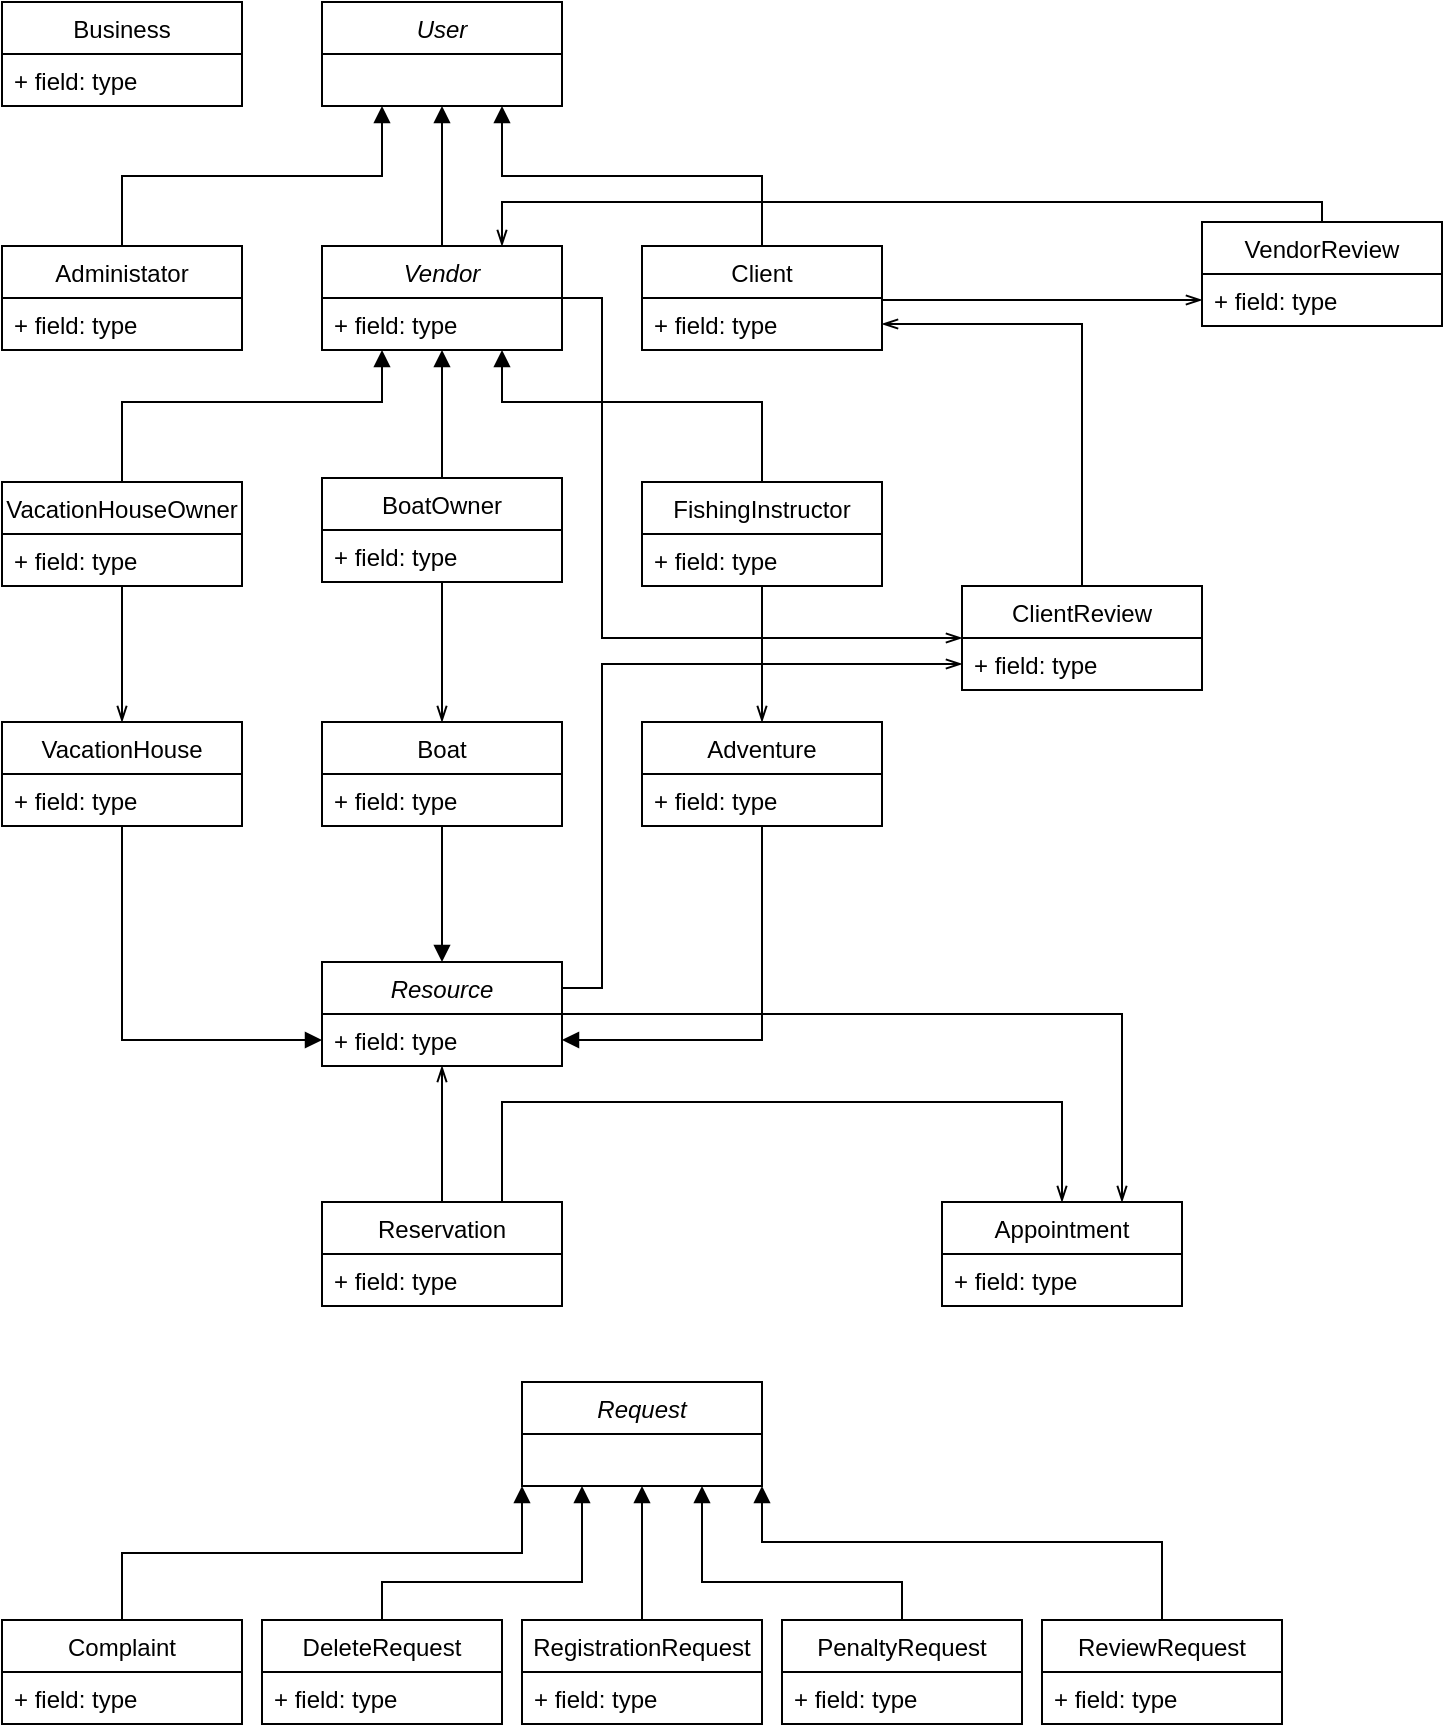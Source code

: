 <mxfile version="17.4.0" type="device"><diagram id="C5RBs43oDa-KdzZeNtuy" name="model"><mxGraphModel dx="804" dy="435" grid="1" gridSize="10" guides="1" tooltips="1" connect="1" arrows="1" fold="1" page="1" pageScale="1" pageWidth="827" pageHeight="1169" math="0" shadow="0"><root><mxCell id="WIyWlLk6GJQsqaUBKTNV-0"/><mxCell id="WIyWlLk6GJQsqaUBKTNV-1" parent="WIyWlLk6GJQsqaUBKTNV-0"/><mxCell id="tK4XEZrQgbp9BDdk06hV-82" value="" style="group" parent="WIyWlLk6GJQsqaUBKTNV-1" vertex="1" connectable="0"><mxGeometry x="40" y="720" width="640" height="171" as="geometry"/></mxCell><mxCell id="tK4XEZrQgbp9BDdk06hV-60" value="Request" style="swimlane;fontStyle=2;childLayout=stackLayout;horizontal=1;startSize=26;fillColor=none;horizontalStack=0;resizeParent=1;resizeParentMax=0;resizeLast=0;collapsible=1;marginBottom=0;" parent="tK4XEZrQgbp9BDdk06hV-82" vertex="1"><mxGeometry x="260" width="120" height="52" as="geometry"/></mxCell><mxCell id="tK4XEZrQgbp9BDdk06hV-81" style="edgeStyle=orthogonalEdgeStyle;rounded=0;orthogonalLoop=1;jettySize=auto;html=1;exitX=0.5;exitY=0;exitDx=0;exitDy=0;entryX=0;entryY=1;entryDx=0;entryDy=0;startArrow=none;startFill=0;endArrow=block;endFill=1;" parent="tK4XEZrQgbp9BDdk06hV-82" source="tK4XEZrQgbp9BDdk06hV-62" target="tK4XEZrQgbp9BDdk06hV-60" edge="1"><mxGeometry relative="1" as="geometry"/></mxCell><mxCell id="tK4XEZrQgbp9BDdk06hV-62" value="Complaint" style="swimlane;fontStyle=0;childLayout=stackLayout;horizontal=1;startSize=26;fillColor=none;horizontalStack=0;resizeParent=1;resizeParentMax=0;resizeLast=0;collapsible=1;marginBottom=0;" parent="tK4XEZrQgbp9BDdk06hV-82" vertex="1"><mxGeometry y="119" width="120" height="52" as="geometry"/></mxCell><mxCell id="tK4XEZrQgbp9BDdk06hV-63" value="+ field: type" style="text;strokeColor=none;fillColor=none;align=left;verticalAlign=top;spacingLeft=4;spacingRight=4;overflow=hidden;rotatable=0;points=[[0,0.5],[1,0.5]];portConstraint=eastwest;" parent="tK4XEZrQgbp9BDdk06hV-62" vertex="1"><mxGeometry y="26" width="120" height="26" as="geometry"/></mxCell><mxCell id="tK4XEZrQgbp9BDdk06hV-80" style="edgeStyle=orthogonalEdgeStyle;rounded=0;orthogonalLoop=1;jettySize=auto;html=1;entryX=0.25;entryY=1;entryDx=0;entryDy=0;startArrow=none;startFill=0;endArrow=block;endFill=1;exitX=0.5;exitY=0;exitDx=0;exitDy=0;" parent="tK4XEZrQgbp9BDdk06hV-82" source="tK4XEZrQgbp9BDdk06hV-64" target="tK4XEZrQgbp9BDdk06hV-60" edge="1"><mxGeometry relative="1" as="geometry"><Array as="points"><mxPoint x="190" y="100"/><mxPoint x="290" y="100"/></Array></mxGeometry></mxCell><mxCell id="tK4XEZrQgbp9BDdk06hV-64" value="DeleteRequest" style="swimlane;fontStyle=0;childLayout=stackLayout;horizontal=1;startSize=26;fillColor=none;horizontalStack=0;resizeParent=1;resizeParentMax=0;resizeLast=0;collapsible=1;marginBottom=0;" parent="tK4XEZrQgbp9BDdk06hV-82" vertex="1"><mxGeometry x="130" y="119" width="120" height="52" as="geometry"/></mxCell><mxCell id="tK4XEZrQgbp9BDdk06hV-65" value="+ field: type" style="text;strokeColor=none;fillColor=none;align=left;verticalAlign=top;spacingLeft=4;spacingRight=4;overflow=hidden;rotatable=0;points=[[0,0.5],[1,0.5]];portConstraint=eastwest;" parent="tK4XEZrQgbp9BDdk06hV-64" vertex="1"><mxGeometry y="26" width="120" height="26" as="geometry"/></mxCell><mxCell id="tK4XEZrQgbp9BDdk06hV-77" style="edgeStyle=orthogonalEdgeStyle;rounded=0;orthogonalLoop=1;jettySize=auto;html=1;entryX=0.5;entryY=1;entryDx=0;entryDy=0;startArrow=none;startFill=0;endArrow=block;endFill=1;" parent="tK4XEZrQgbp9BDdk06hV-82" source="tK4XEZrQgbp9BDdk06hV-66" target="tK4XEZrQgbp9BDdk06hV-60" edge="1"><mxGeometry relative="1" as="geometry"/></mxCell><mxCell id="tK4XEZrQgbp9BDdk06hV-66" value="RegistrationRequest" style="swimlane;fontStyle=0;childLayout=stackLayout;horizontal=1;startSize=26;fillColor=none;horizontalStack=0;resizeParent=1;resizeParentMax=0;resizeLast=0;collapsible=1;marginBottom=0;" parent="tK4XEZrQgbp9BDdk06hV-82" vertex="1"><mxGeometry x="260" y="119" width="120" height="52" as="geometry"/></mxCell><mxCell id="tK4XEZrQgbp9BDdk06hV-67" value="+ field: type" style="text;strokeColor=none;fillColor=none;align=left;verticalAlign=top;spacingLeft=4;spacingRight=4;overflow=hidden;rotatable=0;points=[[0,0.5],[1,0.5]];portConstraint=eastwest;" parent="tK4XEZrQgbp9BDdk06hV-66" vertex="1"><mxGeometry y="26" width="120" height="26" as="geometry"/></mxCell><mxCell id="tK4XEZrQgbp9BDdk06hV-78" style="edgeStyle=orthogonalEdgeStyle;rounded=0;orthogonalLoop=1;jettySize=auto;html=1;exitX=0.5;exitY=0;exitDx=0;exitDy=0;entryX=0.75;entryY=1;entryDx=0;entryDy=0;startArrow=none;startFill=0;endArrow=block;endFill=1;" parent="tK4XEZrQgbp9BDdk06hV-82" source="tK4XEZrQgbp9BDdk06hV-68" target="tK4XEZrQgbp9BDdk06hV-60" edge="1"><mxGeometry relative="1" as="geometry"><Array as="points"><mxPoint x="450" y="100"/><mxPoint x="350" y="100"/></Array></mxGeometry></mxCell><mxCell id="tK4XEZrQgbp9BDdk06hV-68" value="PenaltyRequest" style="swimlane;fontStyle=0;childLayout=stackLayout;horizontal=1;startSize=26;fillColor=none;horizontalStack=0;resizeParent=1;resizeParentMax=0;resizeLast=0;collapsible=1;marginBottom=0;" parent="tK4XEZrQgbp9BDdk06hV-82" vertex="1"><mxGeometry x="390" y="119" width="120" height="52" as="geometry"/></mxCell><mxCell id="tK4XEZrQgbp9BDdk06hV-69" value="+ field: type" style="text;strokeColor=none;fillColor=none;align=left;verticalAlign=top;spacingLeft=4;spacingRight=4;overflow=hidden;rotatable=0;points=[[0,0.5],[1,0.5]];portConstraint=eastwest;" parent="tK4XEZrQgbp9BDdk06hV-68" vertex="1"><mxGeometry y="26" width="120" height="26" as="geometry"/></mxCell><mxCell id="tK4XEZrQgbp9BDdk06hV-79" style="edgeStyle=orthogonalEdgeStyle;rounded=0;orthogonalLoop=1;jettySize=auto;html=1;entryX=1;entryY=1;entryDx=0;entryDy=0;startArrow=none;startFill=0;endArrow=block;endFill=1;" parent="tK4XEZrQgbp9BDdk06hV-82" source="tK4XEZrQgbp9BDdk06hV-70" target="tK4XEZrQgbp9BDdk06hV-60" edge="1"><mxGeometry relative="1" as="geometry"><Array as="points"><mxPoint x="580" y="80"/><mxPoint x="380" y="80"/></Array></mxGeometry></mxCell><mxCell id="tK4XEZrQgbp9BDdk06hV-70" value="ReviewRequest" style="swimlane;fontStyle=0;childLayout=stackLayout;horizontal=1;startSize=26;fillColor=none;horizontalStack=0;resizeParent=1;resizeParentMax=0;resizeLast=0;collapsible=1;marginBottom=0;" parent="tK4XEZrQgbp9BDdk06hV-82" vertex="1"><mxGeometry x="520" y="119" width="120" height="52" as="geometry"/></mxCell><mxCell id="tK4XEZrQgbp9BDdk06hV-71" value="+ field: type" style="text;strokeColor=none;fillColor=none;align=left;verticalAlign=top;spacingLeft=4;spacingRight=4;overflow=hidden;rotatable=0;points=[[0,0.5],[1,0.5]];portConstraint=eastwest;" parent="tK4XEZrQgbp9BDdk06hV-70" vertex="1"><mxGeometry y="26" width="120" height="26" as="geometry"/></mxCell><mxCell id="U22GqWl2a4mMI8AbdC52-0" value="" style="group" parent="WIyWlLk6GJQsqaUBKTNV-1" vertex="1" connectable="0"><mxGeometry x="40" y="30" width="720" height="652" as="geometry"/></mxCell><mxCell id="tK4XEZrQgbp9BDdk06hV-23" value="" style="group" parent="U22GqWl2a4mMI8AbdC52-0" vertex="1" connectable="0"><mxGeometry y="30" width="440" height="262" as="geometry"/></mxCell><mxCell id="tK4XEZrQgbp9BDdk06hV-1" value="Administator" style="swimlane;fontStyle=0;childLayout=stackLayout;horizontal=1;startSize=26;fillColor=none;horizontalStack=0;resizeParent=1;resizeParentMax=0;resizeLast=0;collapsible=1;marginBottom=0;" parent="tK4XEZrQgbp9BDdk06hV-23" vertex="1"><mxGeometry y="92" width="120" height="52" as="geometry"/></mxCell><mxCell id="tK4XEZrQgbp9BDdk06hV-2" value="+ field: type" style="text;strokeColor=none;fillColor=none;align=left;verticalAlign=top;spacingLeft=4;spacingRight=4;overflow=hidden;rotatable=0;points=[[0,0.5],[1,0.5]];portConstraint=eastwest;" parent="tK4XEZrQgbp9BDdk06hV-1" vertex="1"><mxGeometry y="26" width="120" height="26" as="geometry"/></mxCell><mxCell id="tK4XEZrQgbp9BDdk06hV-5" value="Vendor" style="swimlane;fontStyle=2;childLayout=stackLayout;horizontal=1;startSize=26;fillColor=none;horizontalStack=0;resizeParent=1;resizeParentMax=0;resizeLast=0;collapsible=1;marginBottom=0;" parent="tK4XEZrQgbp9BDdk06hV-23" vertex="1"><mxGeometry x="160" y="92" width="120" height="52" as="geometry"/></mxCell><mxCell id="tK4XEZrQgbp9BDdk06hV-6" value="+ field: type" style="text;strokeColor=none;fillColor=none;align=left;verticalAlign=top;spacingLeft=4;spacingRight=4;overflow=hidden;rotatable=0;points=[[0,0.5],[1,0.5]];portConstraint=eastwest;" parent="tK4XEZrQgbp9BDdk06hV-5" vertex="1"><mxGeometry y="26" width="120" height="26" as="geometry"/></mxCell><mxCell id="tK4XEZrQgbp9BDdk06hV-7" value="Client" style="swimlane;fontStyle=0;childLayout=stackLayout;horizontal=1;startSize=26;fillColor=none;horizontalStack=0;resizeParent=1;resizeParentMax=0;resizeLast=0;collapsible=1;marginBottom=0;" parent="tK4XEZrQgbp9BDdk06hV-23" vertex="1"><mxGeometry x="320" y="92" width="120" height="52" as="geometry"/></mxCell><mxCell id="tK4XEZrQgbp9BDdk06hV-8" value="+ field: type" style="text;strokeColor=none;fillColor=none;align=left;verticalAlign=top;spacingLeft=4;spacingRight=4;overflow=hidden;rotatable=0;points=[[0,0.5],[1,0.5]];portConstraint=eastwest;" parent="tK4XEZrQgbp9BDdk06hV-7" vertex="1"><mxGeometry y="26" width="120" height="26" as="geometry"/></mxCell><mxCell id="tK4XEZrQgbp9BDdk06hV-22" value="" style="edgeStyle=orthogonalEdgeStyle;rounded=0;orthogonalLoop=1;jettySize=auto;html=1;endArrow=block;endFill=1;" parent="tK4XEZrQgbp9BDdk06hV-23" source="tK4XEZrQgbp9BDdk06hV-10" target="tK4XEZrQgbp9BDdk06hV-5" edge="1"><mxGeometry relative="1" as="geometry"><Array as="points"><mxPoint x="60" y="170"/><mxPoint x="190" y="170"/></Array></mxGeometry></mxCell><mxCell id="tK4XEZrQgbp9BDdk06hV-10" value="VacationHouseOwner" style="swimlane;fontStyle=0;childLayout=stackLayout;horizontal=1;startSize=26;fillColor=none;horizontalStack=0;resizeParent=1;resizeParentMax=0;resizeLast=0;collapsible=1;marginBottom=0;" parent="tK4XEZrQgbp9BDdk06hV-23" vertex="1"><mxGeometry y="210" width="120" height="52" as="geometry"/></mxCell><mxCell id="tK4XEZrQgbp9BDdk06hV-11" value="+ field: type" style="text;strokeColor=none;fillColor=none;align=left;verticalAlign=top;spacingLeft=4;spacingRight=4;overflow=hidden;rotatable=0;points=[[0,0.5],[1,0.5]];portConstraint=eastwest;" parent="tK4XEZrQgbp9BDdk06hV-10" vertex="1"><mxGeometry y="26" width="120" height="26" as="geometry"/></mxCell><mxCell id="tK4XEZrQgbp9BDdk06hV-20" style="edgeStyle=orthogonalEdgeStyle;rounded=0;orthogonalLoop=1;jettySize=auto;html=1;endArrow=block;endFill=1;" parent="tK4XEZrQgbp9BDdk06hV-23" source="tK4XEZrQgbp9BDdk06hV-12" target="tK4XEZrQgbp9BDdk06hV-5" edge="1"><mxGeometry relative="1" as="geometry"/></mxCell><mxCell id="tK4XEZrQgbp9BDdk06hV-12" value="BoatOwner" style="swimlane;fontStyle=0;childLayout=stackLayout;horizontal=1;startSize=26;fillColor=none;horizontalStack=0;resizeParent=1;resizeParentMax=0;resizeLast=0;collapsible=1;marginBottom=0;" parent="tK4XEZrQgbp9BDdk06hV-23" vertex="1"><mxGeometry x="160" y="208" width="120" height="52" as="geometry"/></mxCell><mxCell id="tK4XEZrQgbp9BDdk06hV-13" value="+ field: type" style="text;strokeColor=none;fillColor=none;align=left;verticalAlign=top;spacingLeft=4;spacingRight=4;overflow=hidden;rotatable=0;points=[[0,0.5],[1,0.5]];portConstraint=eastwest;" parent="tK4XEZrQgbp9BDdk06hV-12" vertex="1"><mxGeometry y="26" width="120" height="26" as="geometry"/></mxCell><mxCell id="tK4XEZrQgbp9BDdk06hV-21" style="edgeStyle=orthogonalEdgeStyle;rounded=0;orthogonalLoop=1;jettySize=auto;html=1;endArrow=block;endFill=1;" parent="tK4XEZrQgbp9BDdk06hV-23" source="tK4XEZrQgbp9BDdk06hV-14" target="tK4XEZrQgbp9BDdk06hV-5" edge="1"><mxGeometry relative="1" as="geometry"><Array as="points"><mxPoint x="380" y="170"/><mxPoint x="250" y="170"/></Array></mxGeometry></mxCell><mxCell id="tK4XEZrQgbp9BDdk06hV-14" value="FishingInstructor" style="swimlane;fontStyle=0;childLayout=stackLayout;horizontal=1;startSize=26;fillColor=none;horizontalStack=0;resizeParent=1;resizeParentMax=0;resizeLast=0;collapsible=1;marginBottom=0;" parent="tK4XEZrQgbp9BDdk06hV-23" vertex="1"><mxGeometry x="320" y="210" width="120" height="52" as="geometry"/></mxCell><mxCell id="tK4XEZrQgbp9BDdk06hV-15" value="+ field: type" style="text;strokeColor=none;fillColor=none;align=left;verticalAlign=top;spacingLeft=4;spacingRight=4;overflow=hidden;rotatable=0;points=[[0,0.5],[1,0.5]];portConstraint=eastwest;" parent="tK4XEZrQgbp9BDdk06hV-14" vertex="1"><mxGeometry y="26" width="120" height="26" as="geometry"/></mxCell><mxCell id="tK4XEZrQgbp9BDdk06hV-35" value="" style="edgeStyle=orthogonalEdgeStyle;rounded=0;orthogonalLoop=1;jettySize=auto;html=1;endArrow=openThin;endFill=0;entryX=0.5;entryY=0;entryDx=0;entryDy=0;" parent="U22GqWl2a4mMI8AbdC52-0" source="tK4XEZrQgbp9BDdk06hV-12" target="tK4XEZrQgbp9BDdk06hV-28" edge="1"><mxGeometry relative="1" as="geometry"/></mxCell><mxCell id="tK4XEZrQgbp9BDdk06hV-37" value="" style="edgeStyle=orthogonalEdgeStyle;rounded=0;orthogonalLoop=1;jettySize=auto;html=1;endArrow=openThin;endFill=0;entryX=0.5;entryY=0;entryDx=0;entryDy=0;" parent="U22GqWl2a4mMI8AbdC52-0" source="tK4XEZrQgbp9BDdk06hV-14" target="tK4XEZrQgbp9BDdk06hV-30" edge="1"><mxGeometry relative="1" as="geometry"/></mxCell><mxCell id="tK4XEZrQgbp9BDdk06hV-38" value="" style="edgeStyle=orthogonalEdgeStyle;rounded=0;orthogonalLoop=1;jettySize=auto;html=1;endArrow=openThin;endFill=0;entryX=0.5;entryY=0;entryDx=0;entryDy=0;" parent="U22GqWl2a4mMI8AbdC52-0" source="tK4XEZrQgbp9BDdk06hV-10" target="tK4XEZrQgbp9BDdk06hV-26" edge="1"><mxGeometry relative="1" as="geometry"/></mxCell><mxCell id="fFhpdFwxf9APkF8pNeJv-0" value="User" style="swimlane;fontStyle=2;childLayout=stackLayout;horizontal=1;startSize=26;fillColor=none;horizontalStack=0;resizeParent=1;resizeParentMax=0;resizeLast=0;collapsible=1;marginBottom=0;" parent="U22GqWl2a4mMI8AbdC52-0" vertex="1"><mxGeometry x="160" width="120" height="52" as="geometry"/></mxCell><mxCell id="tK4XEZrQgbp9BDdk06hV-19" style="edgeStyle=orthogonalEdgeStyle;rounded=0;orthogonalLoop=1;jettySize=auto;html=1;exitX=0.5;exitY=0;exitDx=0;exitDy=0;entryX=0.25;entryY=1;entryDx=0;entryDy=0;endArrow=block;endFill=1;" parent="U22GqWl2a4mMI8AbdC52-0" source="tK4XEZrQgbp9BDdk06hV-1" target="fFhpdFwxf9APkF8pNeJv-0" edge="1"><mxGeometry relative="1" as="geometry"/></mxCell><mxCell id="tK4XEZrQgbp9BDdk06hV-17" style="edgeStyle=orthogonalEdgeStyle;rounded=0;orthogonalLoop=1;jettySize=auto;html=1;entryX=0.5;entryY=1;entryDx=0;entryDy=0;endArrow=block;endFill=1;" parent="U22GqWl2a4mMI8AbdC52-0" source="tK4XEZrQgbp9BDdk06hV-5" target="fFhpdFwxf9APkF8pNeJv-0" edge="1"><mxGeometry relative="1" as="geometry"/></mxCell><mxCell id="tK4XEZrQgbp9BDdk06hV-18" style="edgeStyle=orthogonalEdgeStyle;rounded=0;orthogonalLoop=1;jettySize=auto;html=1;exitX=0.5;exitY=0;exitDx=0;exitDy=0;entryX=0.75;entryY=1;entryDx=0;entryDy=0;endArrow=block;endFill=1;" parent="U22GqWl2a4mMI8AbdC52-0" source="tK4XEZrQgbp9BDdk06hV-7" target="fFhpdFwxf9APkF8pNeJv-0" edge="1"><mxGeometry relative="1" as="geometry"/></mxCell><mxCell id="tK4XEZrQgbp9BDdk06hV-39" value="" style="group" parent="U22GqWl2a4mMI8AbdC52-0" vertex="1" connectable="0"><mxGeometry y="360" width="440" height="172" as="geometry"/></mxCell><mxCell id="tK4XEZrQgbp9BDdk06hV-24" value="Resource" style="swimlane;fontStyle=2;childLayout=stackLayout;horizontal=1;startSize=26;fillColor=none;horizontalStack=0;resizeParent=1;resizeParentMax=0;resizeLast=0;collapsible=1;marginBottom=0;" parent="tK4XEZrQgbp9BDdk06hV-39" vertex="1"><mxGeometry x="160" y="120" width="120" height="52" as="geometry"/></mxCell><mxCell id="tK4XEZrQgbp9BDdk06hV-25" value="+ field: type" style="text;strokeColor=none;fillColor=none;align=left;verticalAlign=top;spacingLeft=4;spacingRight=4;overflow=hidden;rotatable=0;points=[[0,0.5],[1,0.5]];portConstraint=eastwest;" parent="tK4XEZrQgbp9BDdk06hV-24" vertex="1"><mxGeometry y="26" width="120" height="26" as="geometry"/></mxCell><mxCell id="tK4XEZrQgbp9BDdk06hV-34" value="" style="edgeStyle=orthogonalEdgeStyle;rounded=0;orthogonalLoop=1;jettySize=auto;html=1;endArrow=block;endFill=1;" parent="tK4XEZrQgbp9BDdk06hV-39" source="tK4XEZrQgbp9BDdk06hV-26" target="tK4XEZrQgbp9BDdk06hV-25" edge="1"><mxGeometry relative="1" as="geometry"/></mxCell><mxCell id="tK4XEZrQgbp9BDdk06hV-26" value="VacationHouse" style="swimlane;fontStyle=0;childLayout=stackLayout;horizontal=1;startSize=26;fillColor=none;horizontalStack=0;resizeParent=1;resizeParentMax=0;resizeLast=0;collapsible=1;marginBottom=0;" parent="tK4XEZrQgbp9BDdk06hV-39" vertex="1"><mxGeometry width="120" height="52" as="geometry"/></mxCell><mxCell id="tK4XEZrQgbp9BDdk06hV-27" value="+ field: type" style="text;strokeColor=none;fillColor=none;align=left;verticalAlign=top;spacingLeft=4;spacingRight=4;overflow=hidden;rotatable=0;points=[[0,0.5],[1,0.5]];portConstraint=eastwest;" parent="tK4XEZrQgbp9BDdk06hV-26" vertex="1"><mxGeometry y="26" width="120" height="26" as="geometry"/></mxCell><mxCell id="tK4XEZrQgbp9BDdk06hV-32" value="" style="edgeStyle=orthogonalEdgeStyle;rounded=0;orthogonalLoop=1;jettySize=auto;html=1;endArrow=block;endFill=1;entryX=0.5;entryY=0;entryDx=0;entryDy=0;" parent="tK4XEZrQgbp9BDdk06hV-39" source="tK4XEZrQgbp9BDdk06hV-28" target="tK4XEZrQgbp9BDdk06hV-24" edge="1"><mxGeometry relative="1" as="geometry"/></mxCell><mxCell id="tK4XEZrQgbp9BDdk06hV-28" value="Boat" style="swimlane;fontStyle=0;childLayout=stackLayout;horizontal=1;startSize=26;fillColor=none;horizontalStack=0;resizeParent=1;resizeParentMax=0;resizeLast=0;collapsible=1;marginBottom=0;" parent="tK4XEZrQgbp9BDdk06hV-39" vertex="1"><mxGeometry x="160" width="120" height="52" as="geometry"/></mxCell><mxCell id="tK4XEZrQgbp9BDdk06hV-29" value="+ field: type" style="text;strokeColor=none;fillColor=none;align=left;verticalAlign=top;spacingLeft=4;spacingRight=4;overflow=hidden;rotatable=0;points=[[0,0.5],[1,0.5]];portConstraint=eastwest;" parent="tK4XEZrQgbp9BDdk06hV-28" vertex="1"><mxGeometry y="26" width="120" height="26" as="geometry"/></mxCell><mxCell id="tK4XEZrQgbp9BDdk06hV-33" value="" style="edgeStyle=orthogonalEdgeStyle;rounded=0;orthogonalLoop=1;jettySize=auto;html=1;endArrow=block;endFill=1;" parent="tK4XEZrQgbp9BDdk06hV-39" source="tK4XEZrQgbp9BDdk06hV-30" target="tK4XEZrQgbp9BDdk06hV-25" edge="1"><mxGeometry relative="1" as="geometry"/></mxCell><mxCell id="tK4XEZrQgbp9BDdk06hV-30" value="Adventure" style="swimlane;fontStyle=0;childLayout=stackLayout;horizontal=1;startSize=26;fillColor=none;horizontalStack=0;resizeParent=1;resizeParentMax=0;resizeLast=0;collapsible=1;marginBottom=0;" parent="tK4XEZrQgbp9BDdk06hV-39" vertex="1"><mxGeometry x="320" width="120" height="52" as="geometry"/></mxCell><mxCell id="tK4XEZrQgbp9BDdk06hV-31" value="+ field: type" style="text;strokeColor=none;fillColor=none;align=left;verticalAlign=top;spacingLeft=4;spacingRight=4;overflow=hidden;rotatable=0;points=[[0,0.5],[1,0.5]];portConstraint=eastwest;" parent="tK4XEZrQgbp9BDdk06hV-30" vertex="1"><mxGeometry y="26" width="120" height="26" as="geometry"/></mxCell><mxCell id="tK4XEZrQgbp9BDdk06hV-42" value="" style="edgeStyle=orthogonalEdgeStyle;rounded=0;orthogonalLoop=1;jettySize=auto;html=1;endArrow=openThin;endFill=0;" parent="U22GqWl2a4mMI8AbdC52-0" source="tK4XEZrQgbp9BDdk06hV-40" target="tK4XEZrQgbp9BDdk06hV-24" edge="1"><mxGeometry relative="1" as="geometry"/></mxCell><mxCell id="tK4XEZrQgbp9BDdk06hV-40" value="Reservation" style="swimlane;fontStyle=0;childLayout=stackLayout;horizontal=1;startSize=26;fillColor=none;horizontalStack=0;resizeParent=1;resizeParentMax=0;resizeLast=0;collapsible=1;marginBottom=0;" parent="U22GqWl2a4mMI8AbdC52-0" vertex="1"><mxGeometry x="160" y="600" width="120" height="52" as="geometry"/></mxCell><mxCell id="tK4XEZrQgbp9BDdk06hV-41" value="+ field: type" style="text;strokeColor=none;fillColor=none;align=left;verticalAlign=top;spacingLeft=4;spacingRight=4;overflow=hidden;rotatable=0;points=[[0,0.5],[1,0.5]];portConstraint=eastwest;" parent="tK4XEZrQgbp9BDdk06hV-40" vertex="1"><mxGeometry y="26" width="120" height="26" as="geometry"/></mxCell><mxCell id="tK4XEZrQgbp9BDdk06hV-49" value="" style="edgeStyle=orthogonalEdgeStyle;rounded=0;orthogonalLoop=1;jettySize=auto;html=1;endArrow=none;endFill=0;entryX=1;entryY=0.5;entryDx=0;entryDy=0;startArrow=openThin;startFill=0;" parent="U22GqWl2a4mMI8AbdC52-0" source="tK4XEZrQgbp9BDdk06hV-43" target="tK4XEZrQgbp9BDdk06hV-5" edge="1"><mxGeometry relative="1" as="geometry"><Array as="points"><mxPoint x="300" y="318"/><mxPoint x="300" y="148"/></Array></mxGeometry></mxCell><mxCell id="tK4XEZrQgbp9BDdk06hV-51" style="edgeStyle=orthogonalEdgeStyle;rounded=0;orthogonalLoop=1;jettySize=auto;html=1;entryX=1;entryY=0.5;entryDx=0;entryDy=0;startArrow=none;startFill=0;endArrow=openThin;endFill=0;" parent="U22GqWl2a4mMI8AbdC52-0" source="tK4XEZrQgbp9BDdk06hV-43" target="tK4XEZrQgbp9BDdk06hV-8" edge="1"><mxGeometry relative="1" as="geometry"/></mxCell><mxCell id="tK4XEZrQgbp9BDdk06hV-43" value="ClientReview" style="swimlane;fontStyle=0;childLayout=stackLayout;horizontal=1;startSize=26;fillColor=none;horizontalStack=0;resizeParent=1;resizeParentMax=0;resizeLast=0;collapsible=1;marginBottom=0;" parent="U22GqWl2a4mMI8AbdC52-0" vertex="1"><mxGeometry x="480" y="292" width="120" height="52" as="geometry"/></mxCell><mxCell id="tK4XEZrQgbp9BDdk06hV-44" value="+ field: type" style="text;strokeColor=none;fillColor=none;align=left;verticalAlign=top;spacingLeft=4;spacingRight=4;overflow=hidden;rotatable=0;points=[[0,0.5],[1,0.5]];portConstraint=eastwest;" parent="tK4XEZrQgbp9BDdk06hV-43" vertex="1"><mxGeometry y="26" width="120" height="26" as="geometry"/></mxCell><mxCell id="tK4XEZrQgbp9BDdk06hV-58" style="edgeStyle=orthogonalEdgeStyle;rounded=0;orthogonalLoop=1;jettySize=auto;html=1;entryX=0.75;entryY=0;entryDx=0;entryDy=0;startArrow=none;startFill=0;endArrow=openThin;endFill=0;" parent="U22GqWl2a4mMI8AbdC52-0" source="tK4XEZrQgbp9BDdk06hV-47" target="tK4XEZrQgbp9BDdk06hV-5" edge="1"><mxGeometry relative="1" as="geometry"><Array as="points"><mxPoint x="660" y="100"/><mxPoint x="250" y="100"/></Array></mxGeometry></mxCell><mxCell id="tK4XEZrQgbp9BDdk06hV-47" value="VendorReview" style="swimlane;fontStyle=0;childLayout=stackLayout;horizontal=1;startSize=26;fillColor=none;horizontalStack=0;resizeParent=1;resizeParentMax=0;resizeLast=0;collapsible=1;marginBottom=0;" parent="U22GqWl2a4mMI8AbdC52-0" vertex="1"><mxGeometry x="600" y="110" width="120" height="52" as="geometry"/></mxCell><mxCell id="tK4XEZrQgbp9BDdk06hV-48" value="+ field: type" style="text;strokeColor=none;fillColor=none;align=left;verticalAlign=top;spacingLeft=4;spacingRight=4;overflow=hidden;rotatable=0;points=[[0,0.5],[1,0.5]];portConstraint=eastwest;" parent="tK4XEZrQgbp9BDdk06hV-47" vertex="1"><mxGeometry y="26" width="120" height="26" as="geometry"/></mxCell><mxCell id="tK4XEZrQgbp9BDdk06hV-50" value="" style="edgeStyle=orthogonalEdgeStyle;rounded=0;orthogonalLoop=1;jettySize=auto;html=1;endArrow=none;endFill=0;entryX=1;entryY=0.25;entryDx=0;entryDy=0;startArrow=openThin;startFill=0;" parent="U22GqWl2a4mMI8AbdC52-0" source="tK4XEZrQgbp9BDdk06hV-44" target="tK4XEZrQgbp9BDdk06hV-24" edge="1"><mxGeometry relative="1" as="geometry"><Array as="points"><mxPoint x="300" y="331"/><mxPoint x="300" y="493"/></Array></mxGeometry></mxCell><mxCell id="tK4XEZrQgbp9BDdk06hV-52" style="edgeStyle=orthogonalEdgeStyle;rounded=0;orthogonalLoop=1;jettySize=auto;html=1;exitX=1;exitY=0.5;exitDx=0;exitDy=0;startArrow=none;startFill=0;endArrow=openThin;endFill=0;" parent="U22GqWl2a4mMI8AbdC52-0" source="tK4XEZrQgbp9BDdk06hV-8" edge="1"><mxGeometry relative="1" as="geometry"><mxPoint x="440" y="161" as="targetPoint"/></mxGeometry></mxCell><mxCell id="tK4XEZrQgbp9BDdk06hV-57" style="edgeStyle=orthogonalEdgeStyle;rounded=0;orthogonalLoop=1;jettySize=auto;html=1;startArrow=none;startFill=0;endArrow=openThin;endFill=0;entryX=0;entryY=0.75;entryDx=0;entryDy=0;" parent="U22GqWl2a4mMI8AbdC52-0" target="tK4XEZrQgbp9BDdk06hV-47" edge="1"><mxGeometry relative="1" as="geometry"><mxPoint x="440" y="149" as="sourcePoint"/><mxPoint x="580" y="140" as="targetPoint"/><Array as="points"><mxPoint x="440" y="149"/></Array></mxGeometry></mxCell><mxCell id="tK4XEZrQgbp9BDdk06hV-85" value="Appointment" style="swimlane;fontStyle=0;childLayout=stackLayout;horizontal=1;startSize=26;fillColor=none;horizontalStack=0;resizeParent=1;resizeParentMax=0;resizeLast=0;collapsible=1;marginBottom=0;" parent="U22GqWl2a4mMI8AbdC52-0" vertex="1"><mxGeometry x="470" y="600" width="120" height="52" as="geometry"/></mxCell><mxCell id="tK4XEZrQgbp9BDdk06hV-86" value="+ field: type" style="text;strokeColor=none;fillColor=none;align=left;verticalAlign=top;spacingLeft=4;spacingRight=4;overflow=hidden;rotatable=0;points=[[0,0.5],[1,0.5]];portConstraint=eastwest;" parent="tK4XEZrQgbp9BDdk06hV-85" vertex="1"><mxGeometry y="26" width="120" height="26" as="geometry"/></mxCell><mxCell id="tK4XEZrQgbp9BDdk06hV-88" style="edgeStyle=orthogonalEdgeStyle;rounded=0;orthogonalLoop=1;jettySize=auto;html=1;entryX=0.5;entryY=0;entryDx=0;entryDy=0;startArrow=none;startFill=0;endArrow=openThin;endFill=0;exitX=0.75;exitY=0;exitDx=0;exitDy=0;" parent="U22GqWl2a4mMI8AbdC52-0" source="tK4XEZrQgbp9BDdk06hV-40" target="tK4XEZrQgbp9BDdk06hV-85" edge="1"><mxGeometry relative="1" as="geometry"><Array as="points"><mxPoint x="250" y="550"/><mxPoint x="530" y="550"/></Array></mxGeometry></mxCell><mxCell id="tK4XEZrQgbp9BDdk06hV-90" style="edgeStyle=orthogonalEdgeStyle;rounded=0;orthogonalLoop=1;jettySize=auto;html=1;entryX=0.75;entryY=0;entryDx=0;entryDy=0;startArrow=none;startFill=0;endArrow=openThin;endFill=0;" parent="U22GqWl2a4mMI8AbdC52-0" source="tK4XEZrQgbp9BDdk06hV-24" target="tK4XEZrQgbp9BDdk06hV-85" edge="1"><mxGeometry relative="1" as="geometry"/></mxCell><mxCell id="tK4XEZrQgbp9BDdk06hV-91" value="Business" style="swimlane;fontStyle=0;childLayout=stackLayout;horizontal=1;startSize=26;fillColor=none;horizontalStack=0;resizeParent=1;resizeParentMax=0;resizeLast=0;collapsible=1;marginBottom=0;" parent="U22GqWl2a4mMI8AbdC52-0" vertex="1"><mxGeometry width="120" height="52" as="geometry"/></mxCell><mxCell id="tK4XEZrQgbp9BDdk06hV-92" value="+ field: type" style="text;strokeColor=none;fillColor=none;align=left;verticalAlign=top;spacingLeft=4;spacingRight=4;overflow=hidden;rotatable=0;points=[[0,0.5],[1,0.5]];portConstraint=eastwest;" parent="tK4XEZrQgbp9BDdk06hV-91" vertex="1"><mxGeometry y="26" width="120" height="26" as="geometry"/></mxCell></root></mxGraphModel></diagram></mxfile>